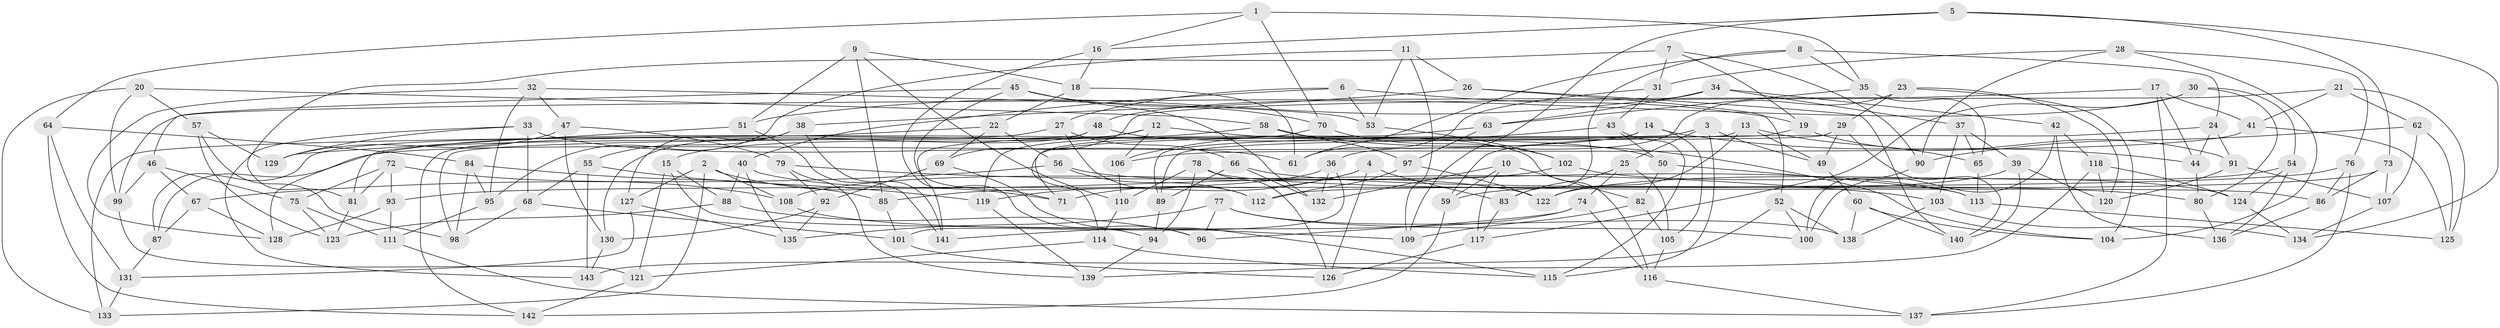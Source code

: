 // Generated by graph-tools (version 1.1) at 2025/11/02/27/25 16:11:49]
// undirected, 143 vertices, 286 edges
graph export_dot {
graph [start="1"]
  node [color=gray90,style=filled];
  1;
  2;
  3;
  4;
  5;
  6;
  7;
  8;
  9;
  10;
  11;
  12;
  13;
  14;
  15;
  16;
  17;
  18;
  19;
  20;
  21;
  22;
  23;
  24;
  25;
  26;
  27;
  28;
  29;
  30;
  31;
  32;
  33;
  34;
  35;
  36;
  37;
  38;
  39;
  40;
  41;
  42;
  43;
  44;
  45;
  46;
  47;
  48;
  49;
  50;
  51;
  52;
  53;
  54;
  55;
  56;
  57;
  58;
  59;
  60;
  61;
  62;
  63;
  64;
  65;
  66;
  67;
  68;
  69;
  70;
  71;
  72;
  73;
  74;
  75;
  76;
  77;
  78;
  79;
  80;
  81;
  82;
  83;
  84;
  85;
  86;
  87;
  88;
  89;
  90;
  91;
  92;
  93;
  94;
  95;
  96;
  97;
  98;
  99;
  100;
  101;
  102;
  103;
  104;
  105;
  106;
  107;
  108;
  109;
  110;
  111;
  112;
  113;
  114;
  115;
  116;
  117;
  118;
  119;
  120;
  121;
  122;
  123;
  124;
  125;
  126;
  127;
  128;
  129;
  130;
  131;
  132;
  133;
  134;
  135;
  136;
  137;
  138;
  139;
  140;
  141;
  142;
  143;
  1 -- 16;
  1 -- 64;
  1 -- 70;
  1 -- 35;
  2 -- 127;
  2 -- 133;
  2 -- 71;
  2 -- 108;
  3 -- 25;
  3 -- 49;
  3 -- 115;
  3 -- 71;
  4 -- 71;
  4 -- 119;
  4 -- 83;
  4 -- 126;
  5 -- 16;
  5 -- 73;
  5 -- 134;
  5 -- 109;
  6 -- 53;
  6 -- 40;
  6 -- 19;
  6 -- 27;
  7 -- 81;
  7 -- 19;
  7 -- 31;
  7 -- 90;
  8 -- 61;
  8 -- 83;
  8 -- 35;
  8 -- 24;
  9 -- 110;
  9 -- 18;
  9 -- 51;
  9 -- 85;
  10 -- 82;
  10 -- 117;
  10 -- 59;
  10 -- 132;
  11 -- 95;
  11 -- 109;
  11 -- 53;
  11 -- 26;
  12 -- 106;
  12 -- 141;
  12 -- 15;
  12 -- 116;
  13 -- 49;
  13 -- 122;
  13 -- 98;
  13 -- 65;
  14 -- 87;
  14 -- 105;
  14 -- 142;
  14 -- 44;
  15 -- 121;
  15 -- 94;
  15 -- 88;
  16 -- 18;
  16 -- 96;
  17 -- 44;
  17 -- 99;
  17 -- 137;
  17 -- 41;
  18 -- 22;
  18 -- 61;
  19 -- 91;
  19 -- 89;
  20 -- 99;
  20 -- 133;
  20 -- 58;
  20 -- 57;
  21 -- 62;
  21 -- 41;
  21 -- 125;
  21 -- 69;
  22 -- 69;
  22 -- 56;
  22 -- 133;
  23 -- 120;
  23 -- 36;
  23 -- 29;
  23 -- 104;
  24 -- 59;
  24 -- 91;
  24 -- 44;
  25 -- 83;
  25 -- 74;
  25 -- 105;
  26 -- 140;
  26 -- 38;
  26 -- 52;
  27 -- 87;
  27 -- 66;
  27 -- 112;
  28 -- 76;
  28 -- 90;
  28 -- 104;
  28 -- 31;
  29 -- 89;
  29 -- 140;
  29 -- 49;
  30 -- 54;
  30 -- 117;
  30 -- 48;
  30 -- 80;
  31 -- 43;
  31 -- 61;
  32 -- 53;
  32 -- 128;
  32 -- 95;
  32 -- 47;
  33 -- 129;
  33 -- 61;
  33 -- 143;
  33 -- 68;
  34 -- 42;
  34 -- 51;
  34 -- 37;
  34 -- 63;
  35 -- 63;
  35 -- 65;
  36 -- 85;
  36 -- 132;
  36 -- 101;
  37 -- 65;
  37 -- 39;
  37 -- 103;
  38 -- 55;
  38 -- 127;
  38 -- 141;
  39 -- 120;
  39 -- 59;
  39 -- 140;
  40 -- 88;
  40 -- 122;
  40 -- 135;
  41 -- 125;
  41 -- 106;
  42 -- 100;
  42 -- 136;
  42 -- 118;
  43 -- 50;
  43 -- 115;
  43 -- 106;
  44 -- 80;
  45 -- 46;
  45 -- 70;
  45 -- 132;
  45 -- 71;
  46 -- 67;
  46 -- 75;
  46 -- 99;
  47 -- 79;
  47 -- 130;
  47 -- 129;
  48 -- 81;
  48 -- 50;
  48 -- 130;
  49 -- 60;
  50 -- 82;
  50 -- 113;
  51 -- 129;
  51 -- 141;
  52 -- 143;
  52 -- 100;
  52 -- 138;
  53 -- 102;
  54 -- 122;
  54 -- 136;
  54 -- 124;
  55 -- 143;
  55 -- 119;
  55 -- 68;
  56 -- 112;
  56 -- 113;
  56 -- 67;
  57 -- 123;
  57 -- 129;
  57 -- 98;
  58 -- 104;
  58 -- 128;
  58 -- 97;
  59 -- 142;
  60 -- 140;
  60 -- 138;
  60 -- 104;
  62 -- 125;
  62 -- 107;
  62 -- 90;
  63 -- 97;
  63 -- 119;
  64 -- 142;
  64 -- 131;
  64 -- 84;
  65 -- 113;
  66 -- 89;
  66 -- 132;
  66 -- 80;
  67 -- 87;
  67 -- 128;
  68 -- 98;
  68 -- 101;
  69 -- 92;
  69 -- 115;
  70 -- 102;
  70 -- 114;
  72 -- 93;
  72 -- 108;
  72 -- 81;
  72 -- 75;
  73 -- 86;
  73 -- 107;
  73 -- 112;
  74 -- 116;
  74 -- 141;
  74 -- 96;
  75 -- 123;
  75 -- 111;
  76 -- 93;
  76 -- 86;
  76 -- 137;
  77 -- 138;
  77 -- 100;
  77 -- 96;
  77 -- 135;
  78 -- 126;
  78 -- 94;
  78 -- 86;
  78 -- 110;
  79 -- 92;
  79 -- 139;
  79 -- 103;
  80 -- 136;
  81 -- 123;
  82 -- 105;
  82 -- 109;
  83 -- 117;
  84 -- 98;
  84 -- 85;
  84 -- 95;
  85 -- 101;
  86 -- 136;
  87 -- 131;
  88 -- 96;
  88 -- 123;
  89 -- 94;
  90 -- 100;
  91 -- 120;
  91 -- 107;
  92 -- 135;
  92 -- 130;
  93 -- 128;
  93 -- 111;
  94 -- 139;
  95 -- 111;
  97 -- 122;
  97 -- 112;
  99 -- 121;
  101 -- 126;
  102 -- 108;
  102 -- 124;
  103 -- 138;
  103 -- 134;
  105 -- 116;
  106 -- 110;
  107 -- 134;
  108 -- 109;
  110 -- 114;
  111 -- 137;
  113 -- 125;
  114 -- 121;
  114 -- 115;
  116 -- 137;
  117 -- 126;
  118 -- 124;
  118 -- 120;
  118 -- 139;
  119 -- 139;
  121 -- 142;
  124 -- 134;
  127 -- 135;
  127 -- 131;
  130 -- 143;
  131 -- 133;
}
